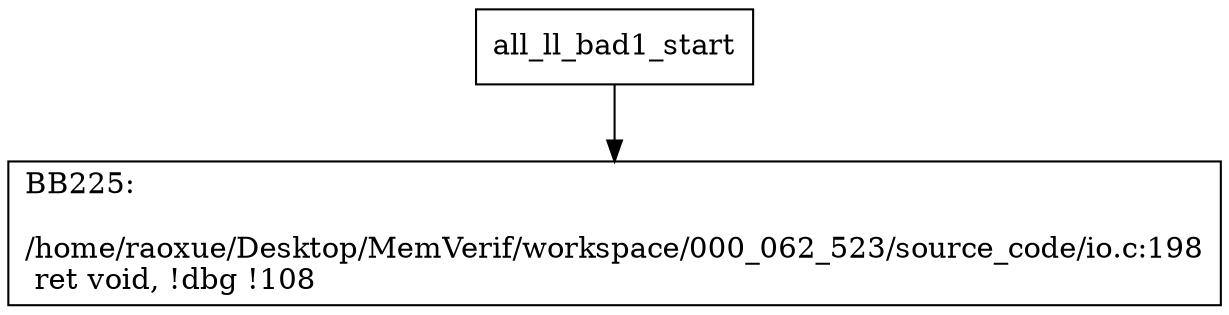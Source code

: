 digraph "CFG for'all_ll_bad1' function" {
	BBall_ll_bad1_start[shape=record,label="{all_ll_bad1_start}"];
	BBall_ll_bad1_start-> all_ll_bad1BB225;
	all_ll_bad1BB225 [shape=record, label="{BB225:\l\l/home/raoxue/Desktop/MemVerif/workspace/000_062_523/source_code/io.c:198\l
  ret void, !dbg !108\l
}"];
}
